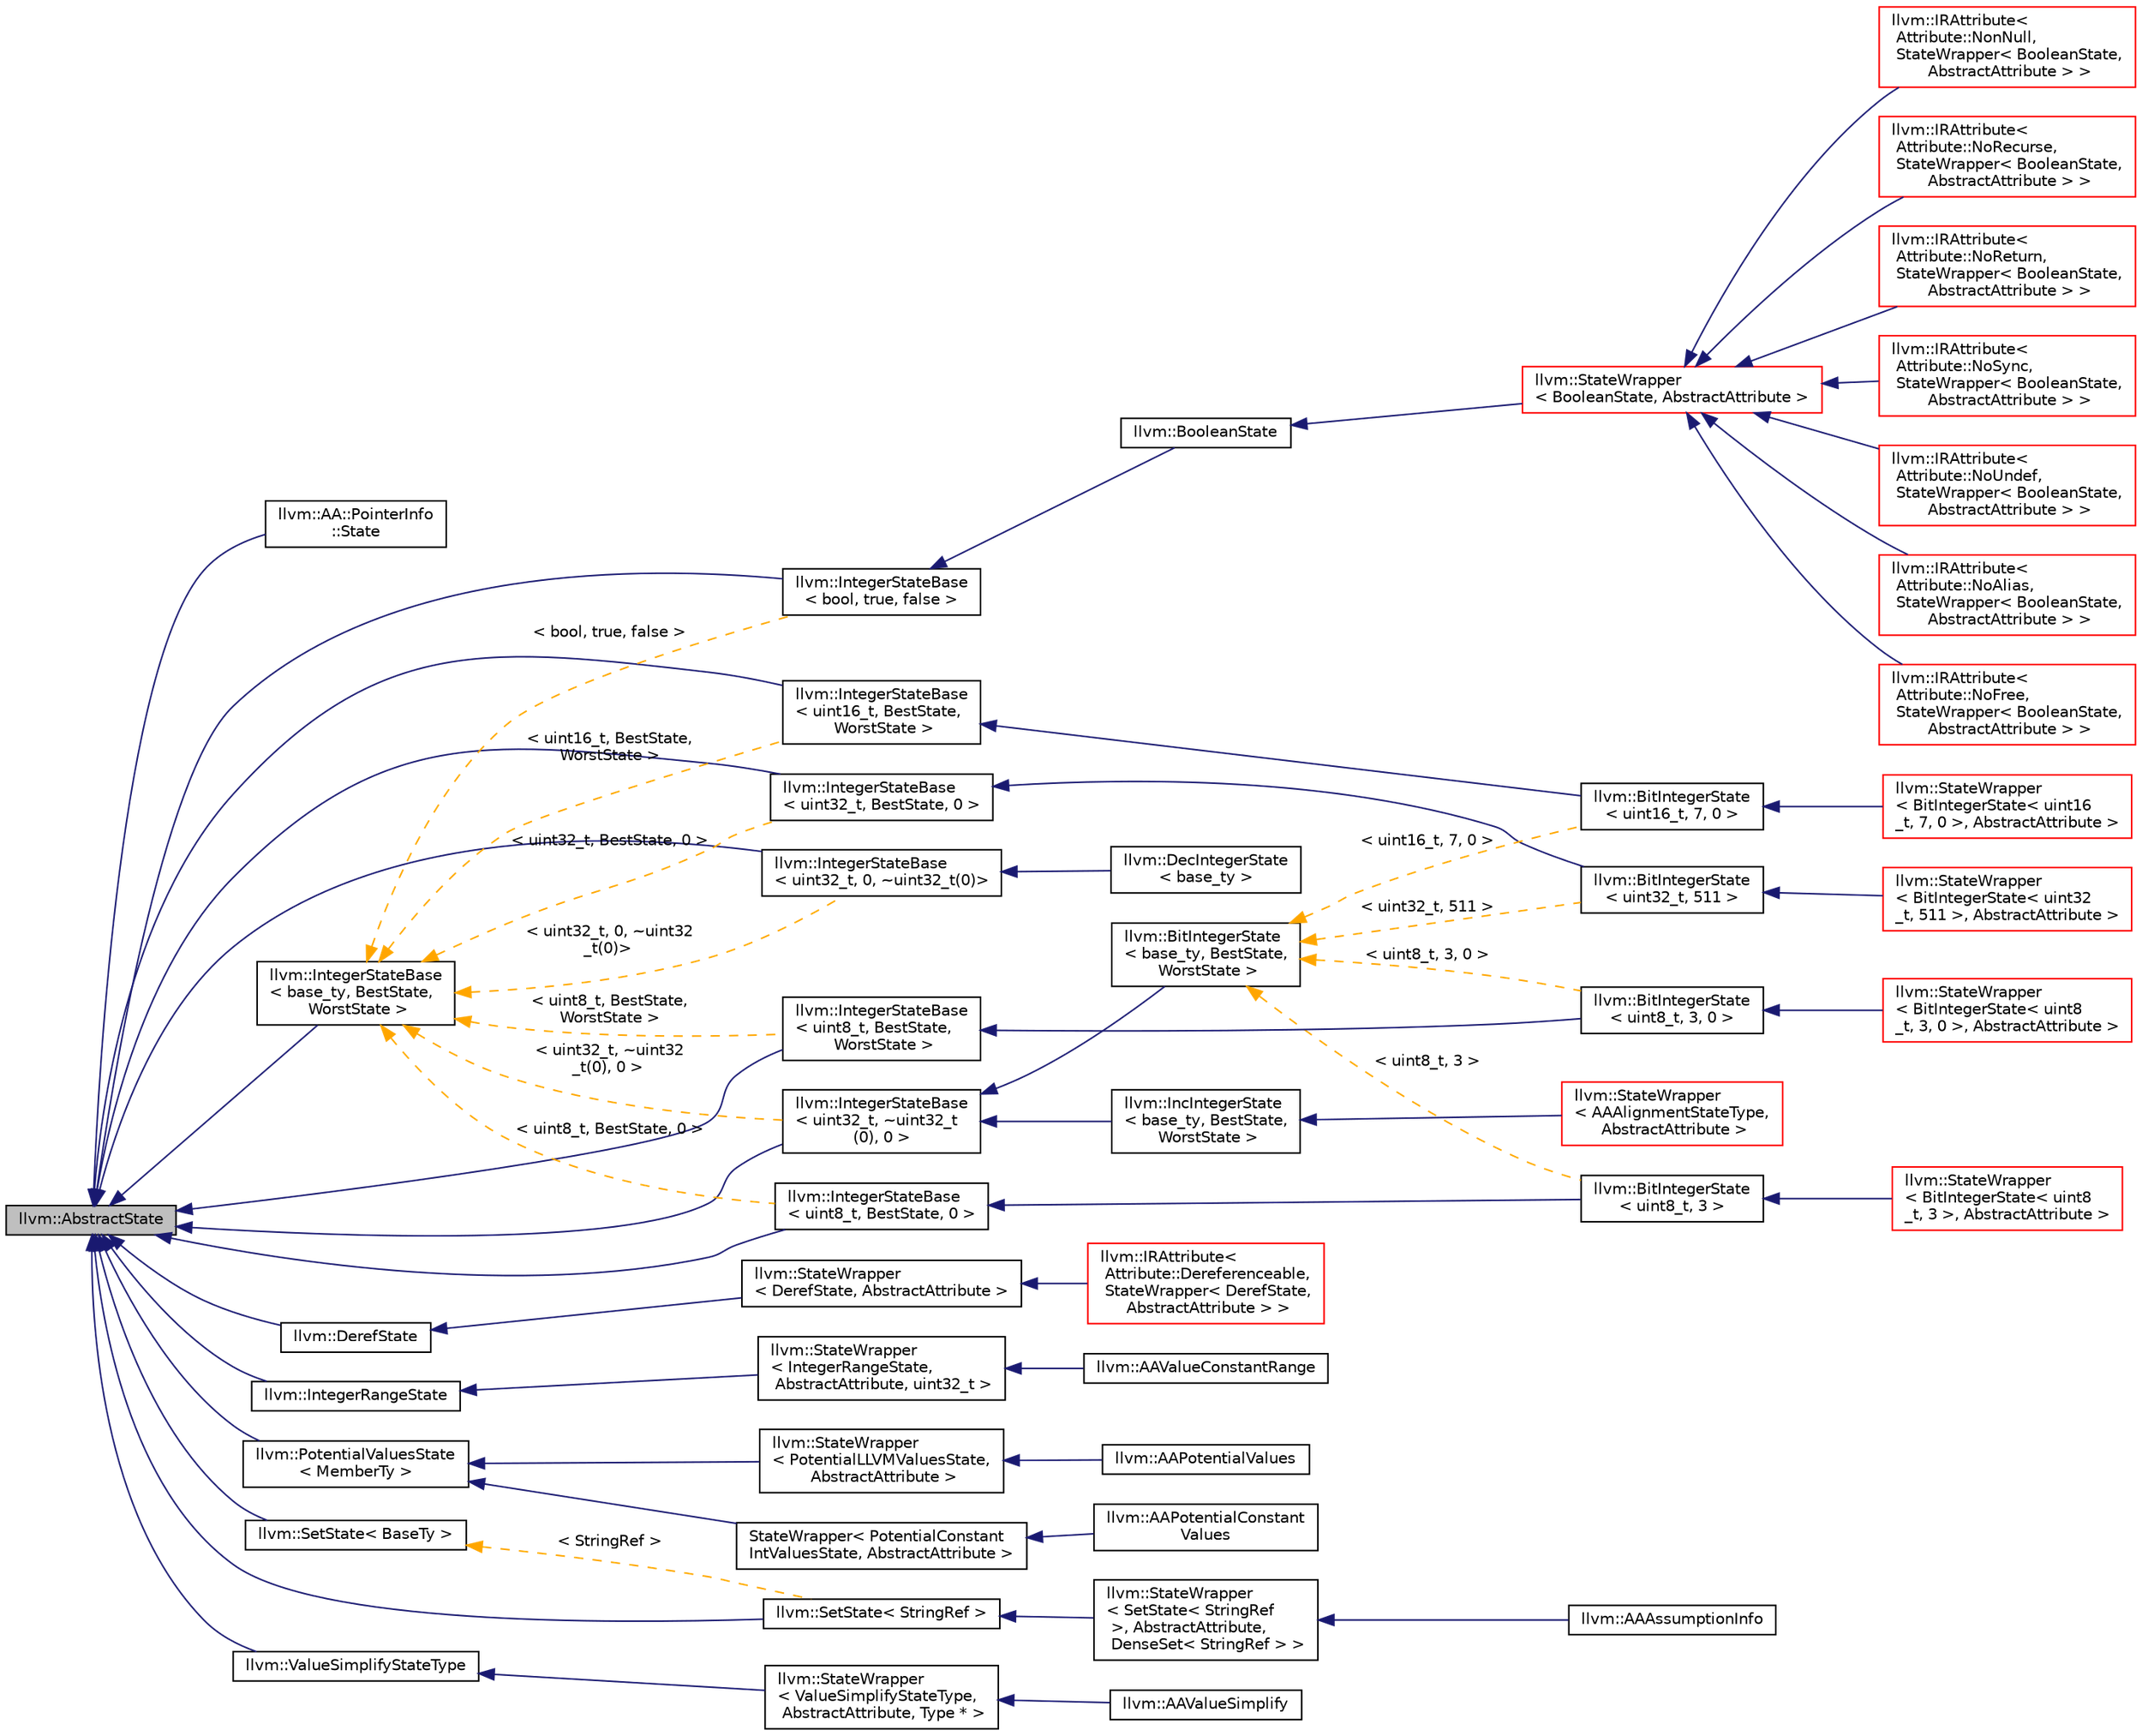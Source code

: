 digraph "llvm::AbstractState"
{
 // LATEX_PDF_SIZE
  bgcolor="transparent";
  edge [fontname="Helvetica",fontsize="10",labelfontname="Helvetica",labelfontsize="10"];
  node [fontname="Helvetica",fontsize="10",shape=record];
  rankdir="LR";
  Node1 [label="llvm::AbstractState",height=0.2,width=0.4,color="black", fillcolor="grey75", style="filled", fontcolor="black",tooltip="An interface to query the internal state of an abstract attribute."];
  Node1 -> Node2 [dir="back",color="midnightblue",fontsize="10",style="solid",fontname="Helvetica"];
  Node2 [label="llvm::AA::PointerInfo\l::State",height=0.2,width=0.4,color="black",URL="$structAA_1_1PointerInfo_1_1State.html",tooltip="A type to track pointer/struct usage and accesses for AAPointerInfo."];
  Node1 -> Node3 [dir="back",color="midnightblue",fontsize="10",style="solid",fontname="Helvetica"];
  Node3 [label="llvm::IntegerStateBase\l\< bool, true, false \>",height=0.2,width=0.4,color="black",URL="$structllvm_1_1IntegerStateBase.html",tooltip=" "];
  Node3 -> Node4 [dir="back",color="midnightblue",fontsize="10",style="solid",fontname="Helvetica"];
  Node4 [label="llvm::BooleanState",height=0.2,width=0.4,color="black",URL="$structllvm_1_1BooleanState.html",tooltip="Simple wrapper for a single bit (boolean) state."];
  Node4 -> Node5 [dir="back",color="midnightblue",fontsize="10",style="solid",fontname="Helvetica"];
  Node5 [label="llvm::StateWrapper\l\< BooleanState, AbstractAttribute \>",height=0.2,width=0.4,color="red",URL="$structllvm_1_1StateWrapper.html",tooltip=" "];
  Node5 -> Node6 [dir="back",color="midnightblue",fontsize="10",style="solid",fontname="Helvetica"];
  Node6 [label="llvm::IRAttribute\<\l Attribute::NoAlias,\l StateWrapper\< BooleanState,\l AbstractAttribute \> \>",height=0.2,width=0.4,color="red",URL="$structllvm_1_1IRAttribute.html",tooltip=" "];
  Node5 -> Node8 [dir="back",color="midnightblue",fontsize="10",style="solid",fontname="Helvetica"];
  Node8 [label="llvm::IRAttribute\<\l Attribute::NoFree,\l StateWrapper\< BooleanState,\l AbstractAttribute \> \>",height=0.2,width=0.4,color="red",URL="$structllvm_1_1IRAttribute.html",tooltip=" "];
  Node5 -> Node10 [dir="back",color="midnightblue",fontsize="10",style="solid",fontname="Helvetica"];
  Node10 [label="llvm::IRAttribute\<\l Attribute::NonNull,\l StateWrapper\< BooleanState,\l AbstractAttribute \> \>",height=0.2,width=0.4,color="red",URL="$structllvm_1_1IRAttribute.html",tooltip=" "];
  Node5 -> Node12 [dir="back",color="midnightblue",fontsize="10",style="solid",fontname="Helvetica"];
  Node12 [label="llvm::IRAttribute\<\l Attribute::NoRecurse,\l StateWrapper\< BooleanState,\l AbstractAttribute \> \>",height=0.2,width=0.4,color="red",URL="$structllvm_1_1IRAttribute.html",tooltip=" "];
  Node5 -> Node14 [dir="back",color="midnightblue",fontsize="10",style="solid",fontname="Helvetica"];
  Node14 [label="llvm::IRAttribute\<\l Attribute::NoReturn,\l StateWrapper\< BooleanState,\l AbstractAttribute \> \>",height=0.2,width=0.4,color="red",URL="$structllvm_1_1IRAttribute.html",tooltip=" "];
  Node5 -> Node16 [dir="back",color="midnightblue",fontsize="10",style="solid",fontname="Helvetica"];
  Node16 [label="llvm::IRAttribute\<\l Attribute::NoSync,\l StateWrapper\< BooleanState,\l AbstractAttribute \> \>",height=0.2,width=0.4,color="red",URL="$structllvm_1_1IRAttribute.html",tooltip=" "];
  Node5 -> Node18 [dir="back",color="midnightblue",fontsize="10",style="solid",fontname="Helvetica"];
  Node18 [label="llvm::IRAttribute\<\l Attribute::NoUndef,\l StateWrapper\< BooleanState,\l AbstractAttribute \> \>",height=0.2,width=0.4,color="red",URL="$structllvm_1_1IRAttribute.html",tooltip=" "];
  Node1 -> Node32 [dir="back",color="midnightblue",fontsize="10",style="solid",fontname="Helvetica"];
  Node32 [label="llvm::IntegerStateBase\l\< uint16_t, BestState,\l WorstState \>",height=0.2,width=0.4,color="black",URL="$structllvm_1_1IntegerStateBase.html",tooltip=" "];
  Node32 -> Node33 [dir="back",color="midnightblue",fontsize="10",style="solid",fontname="Helvetica"];
  Node33 [label="llvm::BitIntegerState\l\< uint16_t, 7, 0 \>",height=0.2,width=0.4,color="black",URL="$structllvm_1_1BitIntegerState.html",tooltip=" "];
  Node33 -> Node34 [dir="back",color="midnightblue",fontsize="10",style="solid",fontname="Helvetica"];
  Node34 [label="llvm::StateWrapper\l\< BitIntegerState\< uint16\l_t, 7, 0 \>, AbstractAttribute \>",height=0.2,width=0.4,color="red",URL="$structllvm_1_1StateWrapper.html",tooltip=" "];
  Node1 -> Node37 [dir="back",color="midnightblue",fontsize="10",style="solid",fontname="Helvetica"];
  Node37 [label="llvm::IntegerStateBase\l\< uint32_t, 0, ~uint32_t(0)\>",height=0.2,width=0.4,color="black",URL="$structllvm_1_1IntegerStateBase.html",tooltip=" "];
  Node37 -> Node38 [dir="back",color="midnightblue",fontsize="10",style="solid",fontname="Helvetica"];
  Node38 [label="llvm::DecIntegerState\l\< base_ty \>",height=0.2,width=0.4,color="black",URL="$structllvm_1_1DecIntegerState.html",tooltip="Specialization of the integer state for a decreasing value, hence 0 is the best state and ~0u the wor..."];
  Node1 -> Node39 [dir="back",color="midnightblue",fontsize="10",style="solid",fontname="Helvetica"];
  Node39 [label="llvm::IntegerStateBase\l\< uint32_t, BestState, 0 \>",height=0.2,width=0.4,color="black",URL="$structllvm_1_1IntegerStateBase.html",tooltip=" "];
  Node39 -> Node40 [dir="back",color="midnightblue",fontsize="10",style="solid",fontname="Helvetica"];
  Node40 [label="llvm::BitIntegerState\l\< uint32_t, 511 \>",height=0.2,width=0.4,color="black",URL="$structllvm_1_1BitIntegerState.html",tooltip=" "];
  Node40 -> Node41 [dir="back",color="midnightblue",fontsize="10",style="solid",fontname="Helvetica"];
  Node41 [label="llvm::StateWrapper\l\< BitIntegerState\< uint32\l_t, 511 \>, AbstractAttribute \>",height=0.2,width=0.4,color="red",URL="$structllvm_1_1StateWrapper.html",tooltip=" "];
  Node1 -> Node44 [dir="back",color="midnightblue",fontsize="10",style="solid",fontname="Helvetica"];
  Node44 [label="llvm::IntegerStateBase\l\< uint32_t, ~uint32_t\l(0), 0 \>",height=0.2,width=0.4,color="black",URL="$structllvm_1_1IntegerStateBase.html",tooltip=" "];
  Node44 -> Node45 [dir="back",color="midnightblue",fontsize="10",style="solid",fontname="Helvetica"];
  Node45 [label="llvm::BitIntegerState\l\< base_ty, BestState,\l WorstState \>",height=0.2,width=0.4,color="black",URL="$structllvm_1_1BitIntegerState.html",tooltip="Specialization of the integer state for a bit-wise encoding."];
  Node45 -> Node40 [dir="back",color="orange",fontsize="10",style="dashed",label=" \< uint32_t, 511 \>" ,fontname="Helvetica"];
  Node45 -> Node46 [dir="back",color="orange",fontsize="10",style="dashed",label=" \< uint8_t, 3, 0 \>" ,fontname="Helvetica"];
  Node46 [label="llvm::BitIntegerState\l\< uint8_t, 3, 0 \>",height=0.2,width=0.4,color="black",URL="$structllvm_1_1BitIntegerState.html",tooltip=" "];
  Node46 -> Node47 [dir="back",color="midnightblue",fontsize="10",style="solid",fontname="Helvetica"];
  Node47 [label="llvm::StateWrapper\l\< BitIntegerState\< uint8\l_t, 3, 0 \>, AbstractAttribute \>",height=0.2,width=0.4,color="red",URL="$structllvm_1_1StateWrapper.html",tooltip=" "];
  Node45 -> Node49 [dir="back",color="orange",fontsize="10",style="dashed",label=" \< uint8_t, 3 \>" ,fontname="Helvetica"];
  Node49 [label="llvm::BitIntegerState\l\< uint8_t, 3 \>",height=0.2,width=0.4,color="black",URL="$structllvm_1_1BitIntegerState.html",tooltip=" "];
  Node49 -> Node50 [dir="back",color="midnightblue",fontsize="10",style="solid",fontname="Helvetica"];
  Node50 [label="llvm::StateWrapper\l\< BitIntegerState\< uint8\l_t, 3 \>, AbstractAttribute \>",height=0.2,width=0.4,color="red",URL="$structllvm_1_1StateWrapper.html",tooltip=" "];
  Node45 -> Node33 [dir="back",color="orange",fontsize="10",style="dashed",label=" \< uint16_t, 7, 0 \>" ,fontname="Helvetica"];
  Node44 -> Node53 [dir="back",color="midnightblue",fontsize="10",style="solid",fontname="Helvetica"];
  Node53 [label="llvm::IncIntegerState\l\< base_ty, BestState,\l WorstState \>",height=0.2,width=0.4,color="black",URL="$structllvm_1_1IncIntegerState.html",tooltip="Specialization of the integer state for an increasing value, hence ~0u is the best state and 0 the wo..."];
  Node53 -> Node54 [dir="back",color="midnightblue",fontsize="10",style="solid",fontname="Helvetica"];
  Node54 [label="llvm::StateWrapper\l\< AAAlignmentStateType,\l AbstractAttribute \>",height=0.2,width=0.4,color="red",URL="$structllvm_1_1StateWrapper.html",tooltip=" "];
  Node1 -> Node57 [dir="back",color="midnightblue",fontsize="10",style="solid",fontname="Helvetica"];
  Node57 [label="llvm::IntegerStateBase\l\< uint8_t, BestState, 0 \>",height=0.2,width=0.4,color="black",URL="$structllvm_1_1IntegerStateBase.html",tooltip=" "];
  Node57 -> Node49 [dir="back",color="midnightblue",fontsize="10",style="solid",fontname="Helvetica"];
  Node1 -> Node58 [dir="back",color="midnightblue",fontsize="10",style="solid",fontname="Helvetica"];
  Node58 [label="llvm::IntegerStateBase\l\< uint8_t, BestState,\l WorstState \>",height=0.2,width=0.4,color="black",URL="$structllvm_1_1IntegerStateBase.html",tooltip=" "];
  Node58 -> Node46 [dir="back",color="midnightblue",fontsize="10",style="solid",fontname="Helvetica"];
  Node1 -> Node59 [dir="back",color="midnightblue",fontsize="10",style="solid",fontname="Helvetica"];
  Node59 [label="llvm::DerefState",height=0.2,width=0.4,color="black",URL="$structllvm_1_1DerefState.html",tooltip="State for dereferenceable attribute."];
  Node59 -> Node60 [dir="back",color="midnightblue",fontsize="10",style="solid",fontname="Helvetica"];
  Node60 [label="llvm::StateWrapper\l\< DerefState, AbstractAttribute \>",height=0.2,width=0.4,color="black",URL="$structllvm_1_1StateWrapper.html",tooltip=" "];
  Node60 -> Node61 [dir="back",color="midnightblue",fontsize="10",style="solid",fontname="Helvetica"];
  Node61 [label="llvm::IRAttribute\<\l Attribute::Dereferenceable,\l StateWrapper\< DerefState,\l AbstractAttribute \> \>",height=0.2,width=0.4,color="red",URL="$structllvm_1_1IRAttribute.html",tooltip=" "];
  Node1 -> Node63 [dir="back",color="midnightblue",fontsize="10",style="solid",fontname="Helvetica"];
  Node63 [label="llvm::IntegerRangeState",height=0.2,width=0.4,color="black",URL="$structllvm_1_1IntegerRangeState.html",tooltip="State for an integer range."];
  Node63 -> Node64 [dir="back",color="midnightblue",fontsize="10",style="solid",fontname="Helvetica"];
  Node64 [label="llvm::StateWrapper\l\< IntegerRangeState,\l AbstractAttribute, uint32_t \>",height=0.2,width=0.4,color="black",URL="$structllvm_1_1StateWrapper.html",tooltip=" "];
  Node64 -> Node65 [dir="back",color="midnightblue",fontsize="10",style="solid",fontname="Helvetica"];
  Node65 [label="llvm::AAValueConstantRange",height=0.2,width=0.4,color="black",URL="$structllvm_1_1AAValueConstantRange.html",tooltip="An abstract interface for range value analysis."];
  Node1 -> Node66 [dir="back",color="midnightblue",fontsize="10",style="solid",fontname="Helvetica"];
  Node66 [label="llvm::IntegerStateBase\l\< base_ty, BestState,\l WorstState \>",height=0.2,width=0.4,color="black",URL="$structllvm_1_1IntegerStateBase.html",tooltip="Simple state with integers encoding."];
  Node66 -> Node3 [dir="back",color="orange",fontsize="10",style="dashed",label=" \< bool, true, false \>" ,fontname="Helvetica"];
  Node66 -> Node44 [dir="back",color="orange",fontsize="10",style="dashed",label=" \< uint32_t, ~uint32\l_t(0), 0 \>" ,fontname="Helvetica"];
  Node66 -> Node32 [dir="back",color="orange",fontsize="10",style="dashed",label=" \< uint16_t, BestState,\l WorstState \>" ,fontname="Helvetica"];
  Node66 -> Node39 [dir="back",color="orange",fontsize="10",style="dashed",label=" \< uint32_t, BestState, 0 \>" ,fontname="Helvetica"];
  Node66 -> Node57 [dir="back",color="orange",fontsize="10",style="dashed",label=" \< uint8_t, BestState, 0 \>" ,fontname="Helvetica"];
  Node66 -> Node37 [dir="back",color="orange",fontsize="10",style="dashed",label=" \< uint32_t, 0, ~uint32\l_t(0)\>" ,fontname="Helvetica"];
  Node66 -> Node58 [dir="back",color="orange",fontsize="10",style="dashed",label=" \< uint8_t, BestState,\l WorstState \>" ,fontname="Helvetica"];
  Node1 -> Node67 [dir="back",color="midnightblue",fontsize="10",style="solid",fontname="Helvetica"];
  Node67 [label="llvm::PotentialValuesState\l\< MemberTy \>",height=0.2,width=0.4,color="black",URL="$structllvm_1_1PotentialValuesState.html",tooltip="A class for a set state."];
  Node67 -> Node68 [dir="back",color="midnightblue",fontsize="10",style="solid",fontname="Helvetica"];
  Node68 [label="StateWrapper\< PotentialConstant\lIntValuesState, AbstractAttribute \>",height=0.2,width=0.4,color="black",URL="$structllvm_1_1StateWrapper.html",tooltip=" "];
  Node68 -> Node69 [dir="back",color="midnightblue",fontsize="10",style="solid",fontname="Helvetica"];
  Node69 [label="llvm::AAPotentialConstant\lValues",height=0.2,width=0.4,color="black",URL="$structllvm_1_1AAPotentialConstantValues.html",tooltip="An abstract interface for potential values analysis."];
  Node67 -> Node70 [dir="back",color="midnightblue",fontsize="10",style="solid",fontname="Helvetica"];
  Node70 [label="llvm::StateWrapper\l\< PotentialLLVMValuesState,\l AbstractAttribute \>",height=0.2,width=0.4,color="black",URL="$structllvm_1_1StateWrapper.html",tooltip=" "];
  Node70 -> Node71 [dir="back",color="midnightblue",fontsize="10",style="solid",fontname="Helvetica"];
  Node71 [label="llvm::AAPotentialValues",height=0.2,width=0.4,color="black",URL="$structllvm_1_1AAPotentialValues.html",tooltip=" "];
  Node1 -> Node72 [dir="back",color="midnightblue",fontsize="10",style="solid",fontname="Helvetica"];
  Node72 [label="llvm::SetState\< BaseTy \>",height=0.2,width=0.4,color="black",URL="$structllvm_1_1SetState.html",tooltip="Simple state for a set."];
  Node72 -> Node73 [dir="back",color="orange",fontsize="10",style="dashed",label=" \< StringRef \>" ,fontname="Helvetica"];
  Node73 [label="llvm::SetState\< StringRef \>",height=0.2,width=0.4,color="black",URL="$structllvm_1_1SetState.html",tooltip=" "];
  Node73 -> Node74 [dir="back",color="midnightblue",fontsize="10",style="solid",fontname="Helvetica"];
  Node74 [label="llvm::StateWrapper\l\< SetState\< StringRef\l \>, AbstractAttribute,\l DenseSet\< StringRef \> \>",height=0.2,width=0.4,color="black",URL="$structllvm_1_1StateWrapper.html",tooltip=" "];
  Node74 -> Node75 [dir="back",color="midnightblue",fontsize="10",style="solid",fontname="Helvetica"];
  Node75 [label="llvm::AAAssumptionInfo",height=0.2,width=0.4,color="black",URL="$structllvm_1_1AAAssumptionInfo.html",tooltip="An abstract attribute for getting assumption information."];
  Node1 -> Node76 [dir="back",color="midnightblue",fontsize="10",style="solid",fontname="Helvetica"];
  Node76 [label="llvm::ValueSimplifyStateType",height=0.2,width=0.4,color="black",URL="$structllvm_1_1ValueSimplifyStateType.html",tooltip=" "];
  Node76 -> Node77 [dir="back",color="midnightblue",fontsize="10",style="solid",fontname="Helvetica"];
  Node77 [label="llvm::StateWrapper\l\< ValueSimplifyStateType,\l AbstractAttribute, Type * \>",height=0.2,width=0.4,color="black",URL="$structllvm_1_1StateWrapper.html",tooltip=" "];
  Node77 -> Node78 [dir="back",color="midnightblue",fontsize="10",style="solid",fontname="Helvetica"];
  Node78 [label="llvm::AAValueSimplify",height=0.2,width=0.4,color="black",URL="$structllvm_1_1AAValueSimplify.html",tooltip="An abstract interface for value simplify abstract attribute."];
  Node1 -> Node73 [dir="back",color="midnightblue",fontsize="10",style="solid",fontname="Helvetica"];
}
